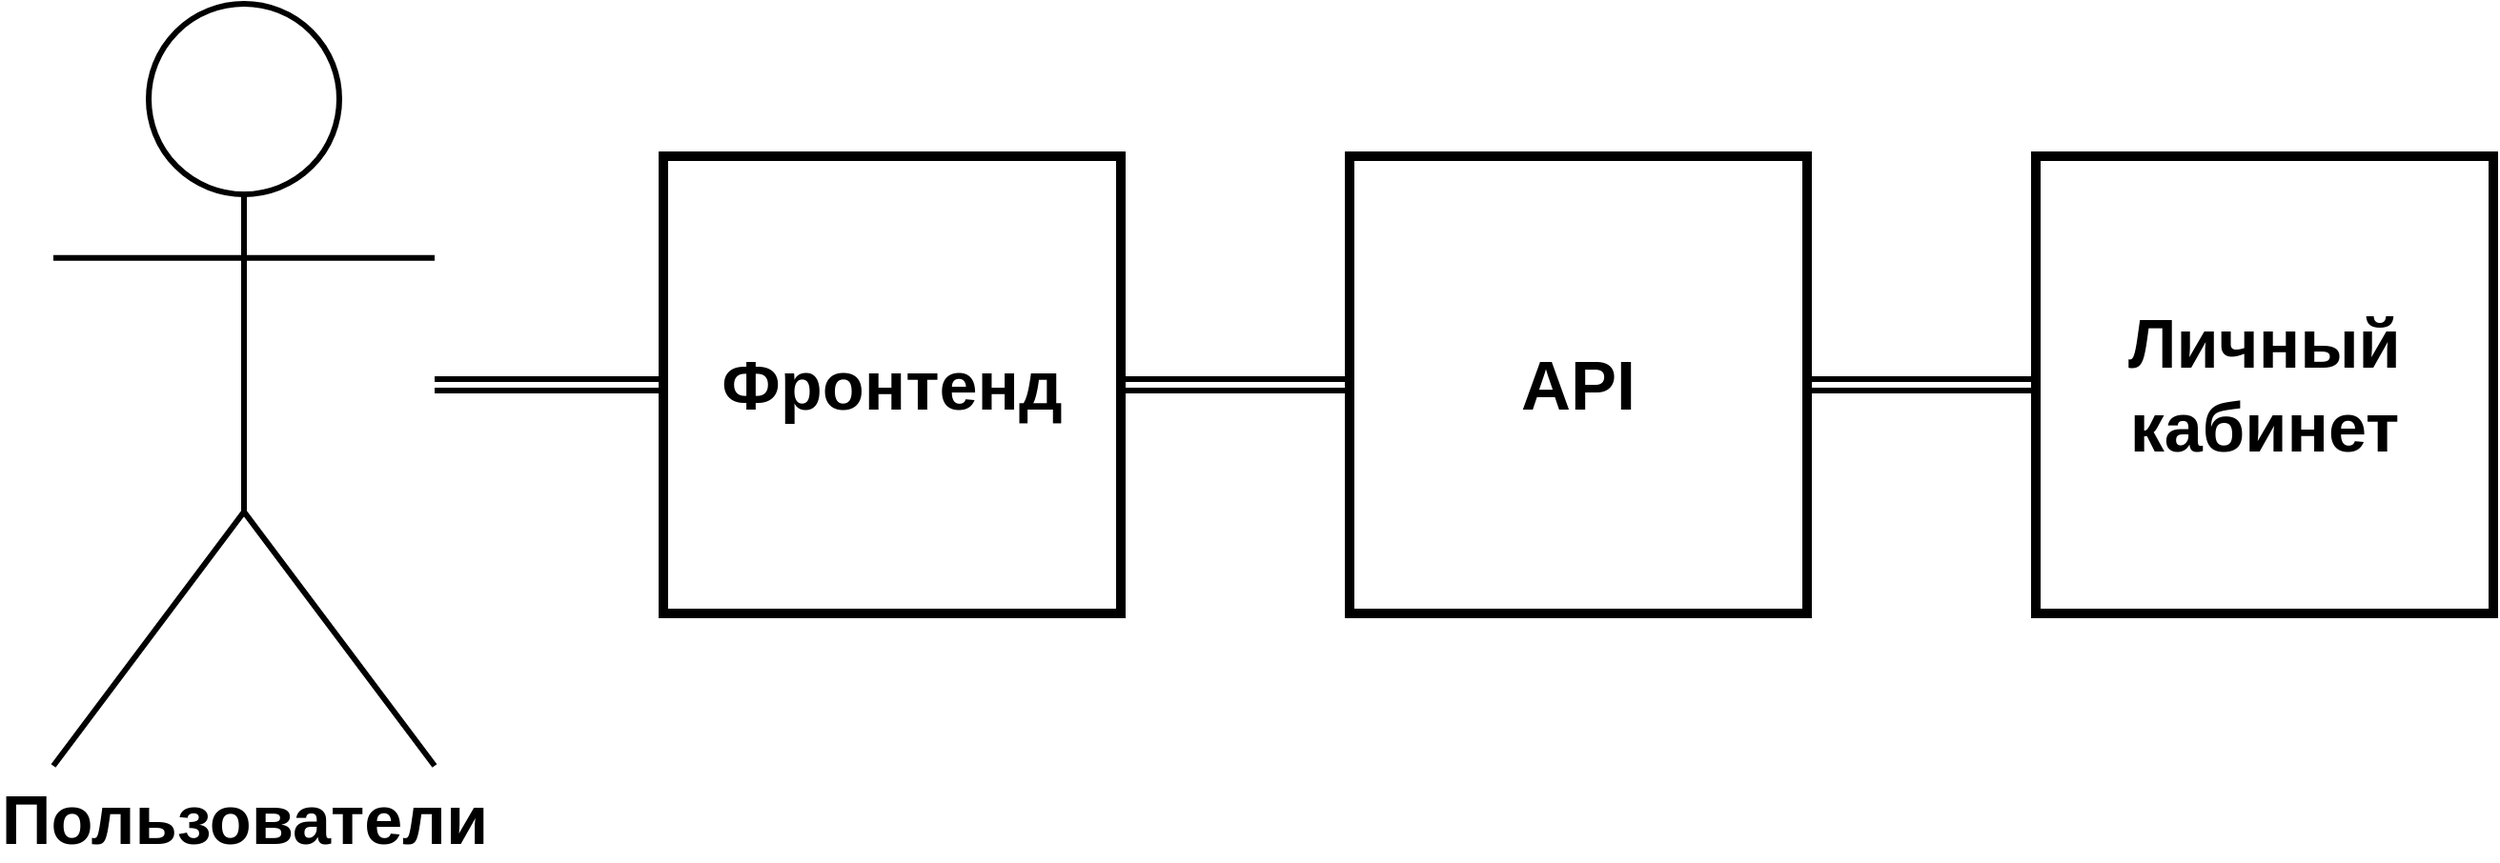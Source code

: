 <mxfile version="14.6.6" type="device"><diagram id="Ssq5scJcGLuLn4SCceCz" name="Page-1"><mxGraphModel dx="2370" dy="1295" grid="1" gridSize="10" guides="1" tooltips="1" connect="1" arrows="1" fold="1" page="1" pageScale="1" pageWidth="850" pageHeight="1100" math="0" shadow="0"><root><mxCell id="0"/><mxCell id="1" parent="0"/><mxCell id="thJrfYJmO_fsQfxgoCvd-14" style="edgeStyle=orthogonalEdgeStyle;rounded=0;orthogonalLoop=1;jettySize=auto;html=1;entryX=0.5;entryY=0;entryDx=0;entryDy=0;strokeWidth=3;shape=link;" parent="1" edge="1"><mxGeometry relative="1" as="geometry"><mxPoint x="1072.2" y="840" as="sourcePoint"/></mxGeometry></mxCell><mxCell id="thJrfYJmO_fsQfxgoCvd-15" style="edgeStyle=orthogonalEdgeStyle;rounded=0;orthogonalLoop=1;jettySize=auto;html=1;strokeWidth=3;shape=link;" parent="1" edge="1"><mxGeometry relative="1" as="geometry"><mxPoint x="1072.2" y="840" as="sourcePoint"/></mxGeometry></mxCell><mxCell id="thJrfYJmO_fsQfxgoCvd-16" style="edgeStyle=orthogonalEdgeStyle;rounded=0;orthogonalLoop=1;jettySize=auto;html=1;strokeWidth=3;shape=link;" parent="1" edge="1"><mxGeometry relative="1" as="geometry"><mxPoint x="1072.2" y="840" as="sourcePoint"/></mxGeometry></mxCell><mxCell id="thJrfYJmO_fsQfxgoCvd-41" style="edgeStyle=orthogonalEdgeStyle;rounded=0;orthogonalLoop=1;jettySize=auto;html=1;strokeWidth=3;shape=link;" parent="1" edge="1"><mxGeometry relative="1" as="geometry"><mxPoint x="710" y="525" as="targetPoint"/></mxGeometry></mxCell><mxCell id="ZHmPMKwmRifD9S5jsCwQ-6" style="edgeStyle=orthogonalEdgeStyle;shape=link;rounded=0;orthogonalLoop=1;jettySize=auto;html=1;entryX=0;entryY=0.5;entryDx=0;entryDy=0;fontSize=24;strokeWidth=3;" parent="1" source="thJrfYJmO_fsQfxgoCvd-42" target="ZHmPMKwmRifD9S5jsCwQ-4" edge="1"><mxGeometry relative="1" as="geometry"/></mxCell><mxCell id="thJrfYJmO_fsQfxgoCvd-42" value="&lt;font style=&quot;font-size: 36px&quot;&gt;Фронтенд&lt;/font&gt;" style="rounded=0;whiteSpace=wrap;html=1;fontFamily=Helvetica;fontSize=12;fontColor=#000000;align=center;strokeColor=#000000;fillColor=#ffffff;fontStyle=1;strokeWidth=5;" parent="1" vertex="1"><mxGeometry x="360" y="400" width="240" height="240" as="geometry"/></mxCell><mxCell id="thJrfYJmO_fsQfxgoCvd-45" style="edgeStyle=orthogonalEdgeStyle;rounded=0;orthogonalLoop=1;jettySize=auto;html=1;strokeWidth=3;shape=link;" parent="1" source="thJrfYJmO_fsQfxgoCvd-44" target="thJrfYJmO_fsQfxgoCvd-42" edge="1"><mxGeometry relative="1" as="geometry"/></mxCell><mxCell id="thJrfYJmO_fsQfxgoCvd-44" value="&lt;font style=&quot;font-size: 36px&quot;&gt;Пользователи&lt;/font&gt;" style="shape=umlActor;verticalLabelPosition=bottom;verticalAlign=top;html=1;outlineConnect=0;strokeWidth=3;fontStyle=1" parent="1" vertex="1"><mxGeometry x="40" y="320" width="200" height="400" as="geometry"/></mxCell><mxCell id="ZHmPMKwmRifD9S5jsCwQ-7" style="edgeStyle=orthogonalEdgeStyle;shape=link;rounded=0;orthogonalLoop=1;jettySize=auto;html=1;fontSize=24;strokeWidth=3;" parent="1" source="ZHmPMKwmRifD9S5jsCwQ-4" target="ZHmPMKwmRifD9S5jsCwQ-5" edge="1"><mxGeometry relative="1" as="geometry"/></mxCell><mxCell id="ZHmPMKwmRifD9S5jsCwQ-4" value="&lt;font style=&quot;font-size: 36px&quot;&gt;API&lt;/font&gt;" style="rounded=0;whiteSpace=wrap;html=1;fontFamily=Helvetica;fontSize=12;fontColor=#000000;align=center;strokeColor=#000000;fillColor=#ffffff;fontStyle=1;strokeWidth=5;" parent="1" vertex="1"><mxGeometry x="720" y="400" width="240" height="240" as="geometry"/></mxCell><mxCell id="ZHmPMKwmRifD9S5jsCwQ-5" value="&lt;font style=&quot;font-size: 36px&quot;&gt;Личный кабинет&lt;br&gt;&lt;/font&gt;" style="rounded=0;whiteSpace=wrap;html=1;fontFamily=Helvetica;fontSize=12;fontColor=#000000;align=center;strokeColor=#000000;fillColor=#ffffff;fontStyle=1;strokeWidth=5;" parent="1" vertex="1"><mxGeometry x="1080" y="400" width="240" height="240" as="geometry"/></mxCell></root></mxGraphModel></diagram></mxfile>